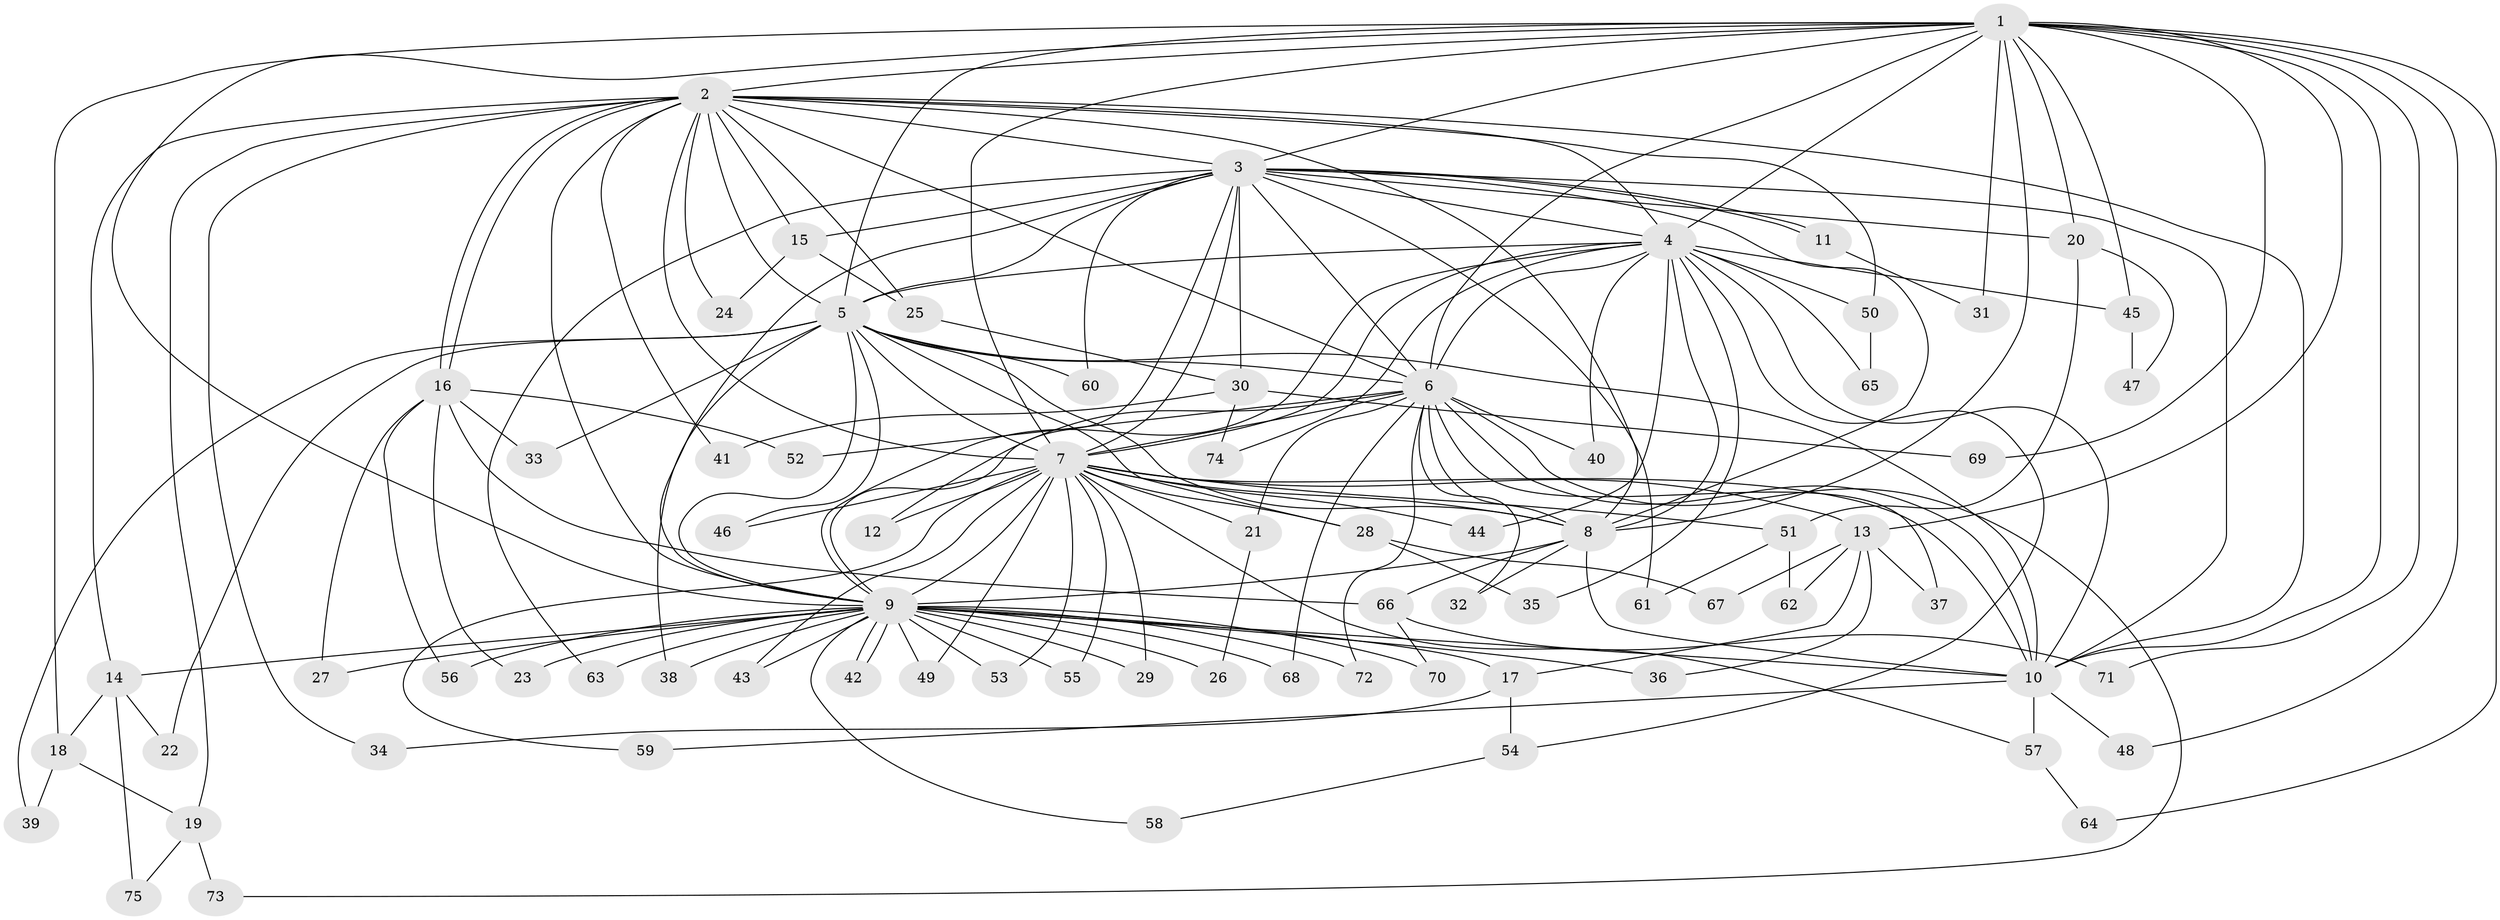 // coarse degree distribution, {10: 0.06666666666666667, 26: 0.03333333333333333, 9: 0.03333333333333333, 6: 0.03333333333333333, 2: 0.4, 5: 0.03333333333333333, 4: 0.16666666666666666, 8: 0.03333333333333333, 3: 0.06666666666666667, 1: 0.13333333333333333}
// Generated by graph-tools (version 1.1) at 2025/17/03/04/25 18:17:37]
// undirected, 75 vertices, 175 edges
graph export_dot {
graph [start="1"]
  node [color=gray90,style=filled];
  1;
  2;
  3;
  4;
  5;
  6;
  7;
  8;
  9;
  10;
  11;
  12;
  13;
  14;
  15;
  16;
  17;
  18;
  19;
  20;
  21;
  22;
  23;
  24;
  25;
  26;
  27;
  28;
  29;
  30;
  31;
  32;
  33;
  34;
  35;
  36;
  37;
  38;
  39;
  40;
  41;
  42;
  43;
  44;
  45;
  46;
  47;
  48;
  49;
  50;
  51;
  52;
  53;
  54;
  55;
  56;
  57;
  58;
  59;
  60;
  61;
  62;
  63;
  64;
  65;
  66;
  67;
  68;
  69;
  70;
  71;
  72;
  73;
  74;
  75;
  1 -- 2;
  1 -- 3;
  1 -- 4;
  1 -- 5;
  1 -- 6;
  1 -- 7;
  1 -- 8;
  1 -- 9;
  1 -- 10;
  1 -- 13;
  1 -- 18;
  1 -- 20;
  1 -- 31;
  1 -- 45;
  1 -- 48;
  1 -- 64;
  1 -- 69;
  1 -- 71;
  2 -- 3;
  2 -- 4;
  2 -- 5;
  2 -- 6;
  2 -- 7;
  2 -- 8;
  2 -- 9;
  2 -- 10;
  2 -- 14;
  2 -- 15;
  2 -- 16;
  2 -- 16;
  2 -- 19;
  2 -- 24;
  2 -- 25;
  2 -- 34;
  2 -- 41;
  2 -- 50;
  3 -- 4;
  3 -- 5;
  3 -- 6;
  3 -- 7;
  3 -- 8;
  3 -- 9;
  3 -- 10;
  3 -- 11;
  3 -- 11;
  3 -- 12;
  3 -- 15;
  3 -- 20;
  3 -- 30;
  3 -- 60;
  3 -- 61;
  3 -- 63;
  4 -- 5;
  4 -- 6;
  4 -- 7;
  4 -- 8;
  4 -- 9;
  4 -- 10;
  4 -- 35;
  4 -- 40;
  4 -- 44;
  4 -- 45;
  4 -- 50;
  4 -- 54;
  4 -- 65;
  4 -- 74;
  5 -- 6;
  5 -- 7;
  5 -- 8;
  5 -- 9;
  5 -- 10;
  5 -- 22;
  5 -- 28;
  5 -- 33;
  5 -- 38;
  5 -- 39;
  5 -- 46;
  5 -- 60;
  6 -- 7;
  6 -- 8;
  6 -- 9;
  6 -- 10;
  6 -- 21;
  6 -- 32;
  6 -- 37;
  6 -- 40;
  6 -- 52;
  6 -- 68;
  6 -- 72;
  6 -- 73;
  7 -- 8;
  7 -- 9;
  7 -- 10;
  7 -- 12;
  7 -- 13;
  7 -- 21;
  7 -- 28;
  7 -- 29;
  7 -- 43;
  7 -- 44;
  7 -- 46;
  7 -- 49;
  7 -- 51;
  7 -- 53;
  7 -- 55;
  7 -- 57;
  7 -- 59;
  8 -- 9;
  8 -- 10;
  8 -- 32;
  8 -- 66;
  9 -- 10;
  9 -- 14;
  9 -- 17;
  9 -- 23;
  9 -- 26;
  9 -- 27;
  9 -- 29;
  9 -- 36;
  9 -- 38;
  9 -- 42;
  9 -- 42;
  9 -- 43;
  9 -- 49;
  9 -- 53;
  9 -- 55;
  9 -- 56;
  9 -- 58;
  9 -- 63;
  9 -- 68;
  9 -- 70;
  9 -- 72;
  10 -- 48;
  10 -- 57;
  10 -- 59;
  11 -- 31;
  13 -- 17;
  13 -- 36;
  13 -- 37;
  13 -- 62;
  13 -- 67;
  14 -- 18;
  14 -- 22;
  14 -- 75;
  15 -- 24;
  15 -- 25;
  16 -- 23;
  16 -- 27;
  16 -- 33;
  16 -- 52;
  16 -- 56;
  16 -- 66;
  17 -- 34;
  17 -- 54;
  18 -- 19;
  18 -- 39;
  19 -- 73;
  19 -- 75;
  20 -- 47;
  20 -- 51;
  21 -- 26;
  25 -- 30;
  28 -- 35;
  28 -- 67;
  30 -- 41;
  30 -- 69;
  30 -- 74;
  45 -- 47;
  50 -- 65;
  51 -- 61;
  51 -- 62;
  54 -- 58;
  57 -- 64;
  66 -- 70;
  66 -- 71;
}
